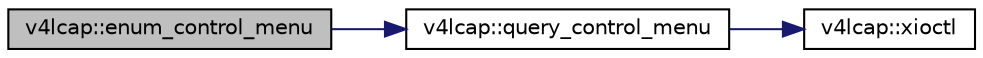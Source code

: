digraph "v4lcap::enum_control_menu"
{
 // INTERACTIVE_SVG=YES
  edge [fontname="Helvetica",fontsize="10",labelfontname="Helvetica",labelfontsize="10"];
  node [fontname="Helvetica",fontsize="10",shape=record];
  rankdir="LR";
  Node73 [label="v4lcap::enum_control_menu",height=0.2,width=0.4,color="black", fillcolor="grey75", style="filled", fontcolor="black"];
  Node73 -> Node74 [color="midnightblue",fontsize="10",style="solid",fontname="Helvetica"];
  Node74 [label="v4lcap::query_control_menu",height=0.2,width=0.4,color="black", fillcolor="white", style="filled",URL="$classv4lcap.html#aa23f5ba6c1828dc3af8258d8a33b95e4",tooltip="Query control menu. "];
  Node74 -> Node75 [color="midnightblue",fontsize="10",style="solid",fontname="Helvetica"];
  Node75 [label="v4lcap::xioctl",height=0.2,width=0.4,color="black", fillcolor="white", style="filled",URL="$classv4lcap.html#ab5aaa5a8c0df17f5ca57e0b5170232cb"];
}

